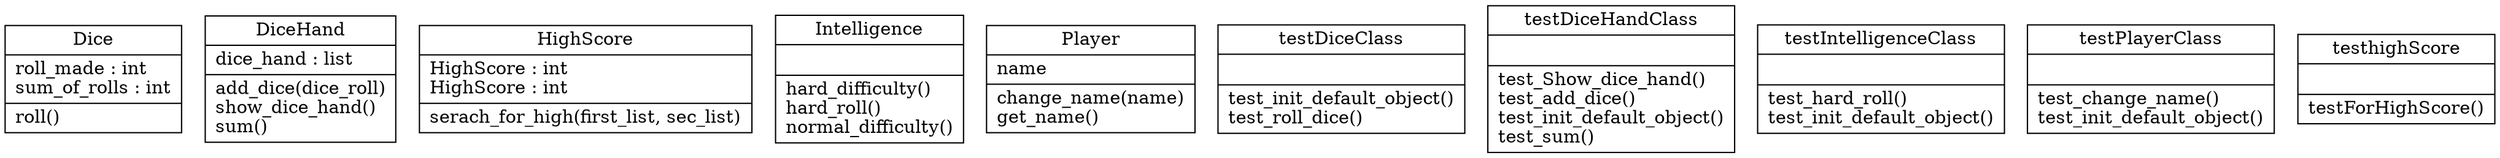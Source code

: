 digraph "classes" {
rankdir=BT
charset="utf-8"
"dice.Dice" [color="black", fontcolor="black", label="{Dice|roll_made : int\lsum_of_rolls : int\l|roll()\l}", shape="record", style="solid"];
"diceHand.DiceHand" [color="black", fontcolor="black", label="{DiceHand|dice_hand : list\l|add_dice(dice_roll)\lshow_dice_hand()\lsum()\l}", shape="record", style="solid"];
"highScore.HighScore" [color="black", fontcolor="black", label="{HighScore|HighScore : int\lHighScore : int\l|serach_for_high(first_list, sec_list)\l}", shape="record", style="solid"];
"intelligence.Intelligence" [color="black", fontcolor="black", label="{Intelligence|\l|hard_difficulty()\lhard_roll()\lnormal_difficulty()\l}", shape="record", style="solid"];
"player.Player" [color="black", fontcolor="black", label="{Player|name\l|change_name(name)\lget_name()\l}", shape="record", style="solid"];
"dice_test.testDiceClass" [color="black", fontcolor="black", label="{testDiceClass|\l|test_init_default_object()\ltest_roll_dice()\l}", shape="record", style="solid"];
"diceHand_test.testDiceHandClass" [color="black", fontcolor="black", label="{testDiceHandClass|\l|test_Show_dice_hand()\ltest_add_dice()\ltest_init_default_object()\ltest_sum()\l}", shape="record", style="solid"];
"intelligence_test.testIntelligenceClass" [color="black", fontcolor="black", label="{testIntelligenceClass|\l|test_hard_roll()\ltest_init_default_object()\l}", shape="record", style="solid"];
"player_test.testPlayerClass" [color="black", fontcolor="black", label="{testPlayerClass|\l|test_change_name()\ltest_init_default_object()\l}", shape="record", style="solid"];
"highScore_test.testhighScore" [color="black", fontcolor="black", label="{testhighScore|\l|testForHighScore()\l}", shape="record", style="solid"];
}
